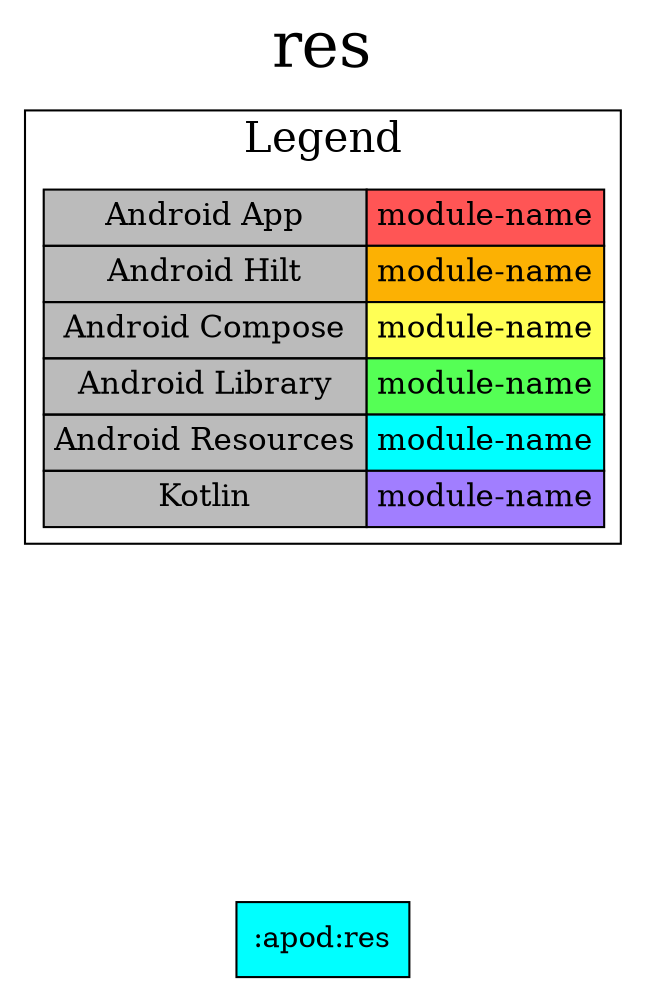 digraph {
edge ["dir"="forward"]
graph ["dpi"="100","label"="res","labelloc"="t","fontsize"="30","ranksep"="2.5","rankdir"="TB"]
node ["style"="filled"]
":apod:res" ["shape"="box","fillcolor"="#00FFFF"]
{
edge ["dir"="none"]
graph ["rank"="same"]
":apod:res"
}
subgraph "cluster_legend" {
edge ["dir"="none"]
graph ["label"="Legend","fontsize"="20"]
"Legend" ["style"="filled","fillcolor"="#bbbbbb","shape"="none","margin"="0","fontsize"="15","label"=<
<TABLE BORDER="0" CELLBORDER="1" CELLSPACING="0" CELLPADDING="4">
<TR><TD>Android App</TD><TD BGCOLOR="#FF5555">module-name</TD></TR>
<TR><TD>Android Hilt</TD><TD BGCOLOR="#FCB103">module-name</TD></TR>
<TR><TD>Android Compose</TD><TD BGCOLOR="#FFFF55">module-name</TD></TR>
<TR><TD>Android Library</TD><TD BGCOLOR="#55FF55">module-name</TD></TR>
<TR><TD>Android Resources</TD><TD BGCOLOR="#00FFFF">module-name</TD></TR>
<TR><TD>Kotlin</TD><TD BGCOLOR="#A17EFF">module-name</TD></TR>
</TABLE>
>]
} -> ":apod:res" ["style"="invis"]
}